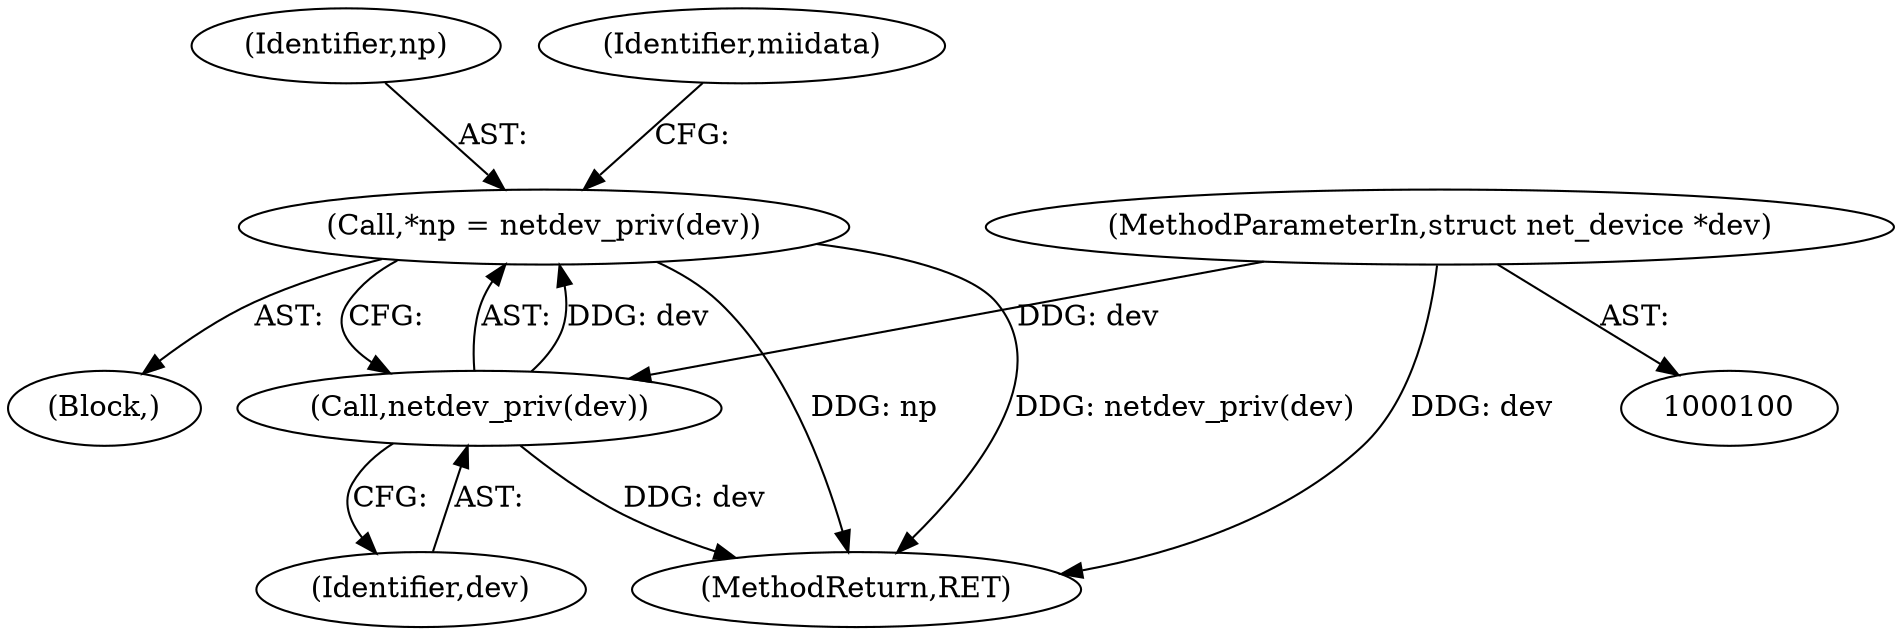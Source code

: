 digraph "0_linux_1bb57e940e1958e40d51f2078f50c3a96a9b2d75@pointer" {
"1000107" [label="(Call,*np = netdev_priv(dev))"];
"1000109" [label="(Call,netdev_priv(dev))"];
"1000101" [label="(MethodParameterIn,struct net_device *dev)"];
"1000104" [label="(Block,)"];
"1000101" [label="(MethodParameterIn,struct net_device *dev)"];
"1000108" [label="(Identifier,np)"];
"1000109" [label="(Call,netdev_priv(dev))"];
"1000113" [label="(Identifier,miidata)"];
"1000110" [label="(Identifier,dev)"];
"1000257" [label="(MethodReturn,RET)"];
"1000107" [label="(Call,*np = netdev_priv(dev))"];
"1000107" -> "1000104"  [label="AST: "];
"1000107" -> "1000109"  [label="CFG: "];
"1000108" -> "1000107"  [label="AST: "];
"1000109" -> "1000107"  [label="AST: "];
"1000113" -> "1000107"  [label="CFG: "];
"1000107" -> "1000257"  [label="DDG: np"];
"1000107" -> "1000257"  [label="DDG: netdev_priv(dev)"];
"1000109" -> "1000107"  [label="DDG: dev"];
"1000109" -> "1000110"  [label="CFG: "];
"1000110" -> "1000109"  [label="AST: "];
"1000109" -> "1000257"  [label="DDG: dev"];
"1000101" -> "1000109"  [label="DDG: dev"];
"1000101" -> "1000100"  [label="AST: "];
"1000101" -> "1000257"  [label="DDG: dev"];
}
